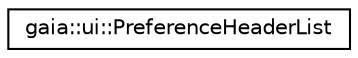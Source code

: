 digraph G
{
  edge [fontname="Helvetica",fontsize="10",labelfontname="Helvetica",labelfontsize="10"];
  node [fontname="Helvetica",fontsize="10",shape=record];
  rankdir=LR;
  Node1 [label="gaia::ui::PreferenceHeaderList",height=0.2,width=0.4,color="black", fillcolor="white", style="filled",URL="$d3/d4e/classgaia_1_1ui_1_1_preference_header_list.html",tooltip="Description of Header list."];
}

